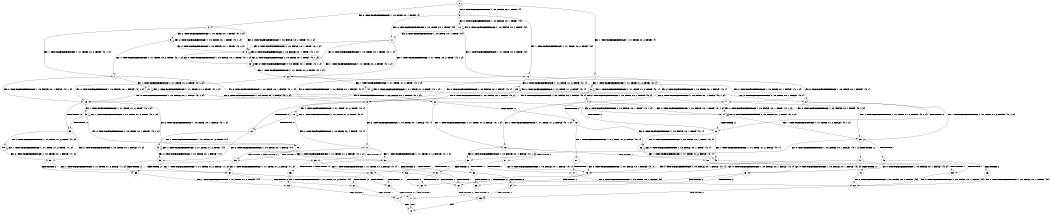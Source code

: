 digraph BCG {
size = "7, 10.5";
center = TRUE;
node [shape = circle];
0 [peripheries = 2];
0 -> 1 [label = "EX !1 !ATOMIC_EXCH_BRANCH (1, +1, TRUE, +0, 2, TRUE) !{}"];
0 -> 2 [label = "EX !2 !ATOMIC_EXCH_BRANCH (1, +0, TRUE, +0, 1, TRUE) !{}"];
0 -> 3 [label = "EX !0 !ATOMIC_EXCH_BRANCH (1, +0, FALSE, +0, 1, TRUE) !{}"];
1 -> 4 [label = "EX !2 !ATOMIC_EXCH_BRANCH (1, +0, TRUE, +0, 1, FALSE) !{0, 1}"];
1 -> 5 [label = "EX !0 !ATOMIC_EXCH_BRANCH (1, +0, FALSE, +0, 1, FALSE) !{0, 1}"];
1 -> 6 [label = "EX !1 !ATOMIC_EXCH_BRANCH (1, +1, TRUE, +1, 2, TRUE) !{0, 1}"];
2 -> 7 [label = "EX !1 !ATOMIC_EXCH_BRANCH (1, +1, TRUE, +0, 2, TRUE) !{0, 1, 2}"];
2 -> 8 [label = "EX !0 !ATOMIC_EXCH_BRANCH (1, +0, FALSE, +0, 1, TRUE) !{0, 1, 2}"];
2 -> 9 [label = "EX !2 !ATOMIC_EXCH_BRANCH (1, +0, TRUE, +0, 1, TRUE) !{0, 1, 2}"];
3 -> 10 [label = "EX !1 !ATOMIC_EXCH_BRANCH (1, +1, TRUE, +0, 2, TRUE) !{0}"];
3 -> 11 [label = "EX !2 !ATOMIC_EXCH_BRANCH (1, +0, TRUE, +0, 1, TRUE) !{0}"];
3 -> 12 [label = "EX !0 !ATOMIC_EXCH_BRANCH (1, +0, FALSE, +0, 1, TRUE) !{0}"];
4 -> 13 [label = "TERMINATE !2"];
4 -> 14 [label = "EX !0 !ATOMIC_EXCH_BRANCH (1, +0, FALSE, +0, 1, TRUE) !{0, 1, 2}"];
4 -> 15 [label = "EX !1 !ATOMIC_EXCH_BRANCH (1, +1, TRUE, +1, 2, FALSE) !{0, 1, 2}"];
5 -> 16 [label = "TERMINATE !0"];
5 -> 17 [label = "EX !2 !ATOMIC_EXCH_BRANCH (1, +0, TRUE, +0, 1, FALSE) !{0, 1}"];
5 -> 18 [label = "EX !1 !ATOMIC_EXCH_BRANCH (1, +1, TRUE, +1, 2, TRUE) !{0, 1}"];
6 -> 4 [label = "EX !2 !ATOMIC_EXCH_BRANCH (1, +0, TRUE, +0, 1, FALSE) !{0, 1}"];
6 -> 5 [label = "EX !0 !ATOMIC_EXCH_BRANCH (1, +0, FALSE, +0, 1, FALSE) !{0, 1}"];
6 -> 6 [label = "EX !1 !ATOMIC_EXCH_BRANCH (1, +1, TRUE, +1, 2, TRUE) !{0, 1}"];
7 -> 19 [label = "EX !0 !ATOMIC_EXCH_BRANCH (1, +0, FALSE, +0, 1, FALSE) !{0, 1, 2}"];
7 -> 20 [label = "EX !2 !ATOMIC_EXCH_BRANCH (1, +0, TRUE, +0, 1, FALSE) !{0, 1, 2}"];
7 -> 21 [label = "EX !1 !ATOMIC_EXCH_BRANCH (1, +1, TRUE, +1, 2, TRUE) !{0, 1, 2}"];
8 -> 22 [label = "EX !1 !ATOMIC_EXCH_BRANCH (1, +1, TRUE, +0, 2, TRUE) !{0, 1, 2}"];
8 -> 23 [label = "EX !2 !ATOMIC_EXCH_BRANCH (1, +0, TRUE, +0, 1, TRUE) !{0, 1, 2}"];
8 -> 8 [label = "EX !0 !ATOMIC_EXCH_BRANCH (1, +0, FALSE, +0, 1, TRUE) !{0, 1, 2}"];
9 -> 7 [label = "EX !1 !ATOMIC_EXCH_BRANCH (1, +1, TRUE, +0, 2, TRUE) !{0, 1, 2}"];
9 -> 8 [label = "EX !0 !ATOMIC_EXCH_BRANCH (1, +0, FALSE, +0, 1, TRUE) !{0, 1, 2}"];
9 -> 9 [label = "EX !2 !ATOMIC_EXCH_BRANCH (1, +0, TRUE, +0, 1, TRUE) !{0, 1, 2}"];
10 -> 24 [label = "EX !2 !ATOMIC_EXCH_BRANCH (1, +0, TRUE, +0, 1, FALSE) !{0, 1}"];
10 -> 25 [label = "EX !1 !ATOMIC_EXCH_BRANCH (1, +1, TRUE, +1, 2, TRUE) !{0, 1}"];
10 -> 5 [label = "EX !0 !ATOMIC_EXCH_BRANCH (1, +0, FALSE, +0, 1, FALSE) !{0, 1}"];
11 -> 22 [label = "EX !1 !ATOMIC_EXCH_BRANCH (1, +1, TRUE, +0, 2, TRUE) !{0, 1, 2}"];
11 -> 23 [label = "EX !2 !ATOMIC_EXCH_BRANCH (1, +0, TRUE, +0, 1, TRUE) !{0, 1, 2}"];
11 -> 8 [label = "EX !0 !ATOMIC_EXCH_BRANCH (1, +0, FALSE, +0, 1, TRUE) !{0, 1, 2}"];
12 -> 10 [label = "EX !1 !ATOMIC_EXCH_BRANCH (1, +1, TRUE, +0, 2, TRUE) !{0}"];
12 -> 11 [label = "EX !2 !ATOMIC_EXCH_BRANCH (1, +0, TRUE, +0, 1, TRUE) !{0}"];
12 -> 12 [label = "EX !0 !ATOMIC_EXCH_BRANCH (1, +0, FALSE, +0, 1, TRUE) !{0}"];
13 -> 26 [label = "EX !0 !ATOMIC_EXCH_BRANCH (1, +0, FALSE, +0, 1, TRUE) !{0, 1}"];
13 -> 27 [label = "EX !1 !ATOMIC_EXCH_BRANCH (1, +1, TRUE, +1, 2, FALSE) !{0, 1}"];
14 -> 28 [label = "TERMINATE !2"];
14 -> 29 [label = "EX !1 !ATOMIC_EXCH_BRANCH (1, +1, TRUE, +1, 2, FALSE) !{0, 1, 2}"];
14 -> 14 [label = "EX !0 !ATOMIC_EXCH_BRANCH (1, +0, FALSE, +0, 1, TRUE) !{0, 1, 2}"];
15 -> 30 [label = "TERMINATE !1"];
15 -> 31 [label = "TERMINATE !2"];
15 -> 32 [label = "EX !0 !ATOMIC_EXCH_BRANCH (1, +0, FALSE, +0, 1, FALSE) !{0, 1, 2}"];
16 -> 33 [label = "EX !2 !ATOMIC_EXCH_BRANCH (1, +0, TRUE, +0, 1, FALSE) !{1}"];
16 -> 34 [label = "EX !1 !ATOMIC_EXCH_BRANCH (1, +1, TRUE, +1, 2, TRUE) !{1}"];
17 -> 35 [label = "TERMINATE !2"];
17 -> 36 [label = "TERMINATE !0"];
17 -> 37 [label = "EX !1 !ATOMIC_EXCH_BRANCH (1, +1, TRUE, +1, 2, FALSE) !{0, 1, 2}"];
18 -> 16 [label = "TERMINATE !0"];
18 -> 17 [label = "EX !2 !ATOMIC_EXCH_BRANCH (1, +0, TRUE, +0, 1, FALSE) !{0, 1}"];
18 -> 18 [label = "EX !1 !ATOMIC_EXCH_BRANCH (1, +1, TRUE, +1, 2, TRUE) !{0, 1}"];
19 -> 38 [label = "TERMINATE !0"];
19 -> 39 [label = "EX !2 !ATOMIC_EXCH_BRANCH (1, +0, TRUE, +0, 1, FALSE) !{0, 1, 2}"];
19 -> 40 [label = "EX !1 !ATOMIC_EXCH_BRANCH (1, +1, TRUE, +1, 2, TRUE) !{0, 1, 2}"];
20 -> 13 [label = "TERMINATE !2"];
20 -> 14 [label = "EX !0 !ATOMIC_EXCH_BRANCH (1, +0, FALSE, +0, 1, TRUE) !{0, 1, 2}"];
20 -> 15 [label = "EX !1 !ATOMIC_EXCH_BRANCH (1, +1, TRUE, +1, 2, FALSE) !{0, 1, 2}"];
21 -> 19 [label = "EX !0 !ATOMIC_EXCH_BRANCH (1, +0, FALSE, +0, 1, FALSE) !{0, 1, 2}"];
21 -> 20 [label = "EX !2 !ATOMIC_EXCH_BRANCH (1, +0, TRUE, +0, 1, FALSE) !{0, 1, 2}"];
21 -> 21 [label = "EX !1 !ATOMIC_EXCH_BRANCH (1, +1, TRUE, +1, 2, TRUE) !{0, 1, 2}"];
22 -> 41 [label = "EX !2 !ATOMIC_EXCH_BRANCH (1, +0, TRUE, +0, 1, FALSE) !{0, 1, 2}"];
22 -> 42 [label = "EX !1 !ATOMIC_EXCH_BRANCH (1, +1, TRUE, +1, 2, TRUE) !{0, 1, 2}"];
22 -> 19 [label = "EX !0 !ATOMIC_EXCH_BRANCH (1, +0, FALSE, +0, 1, FALSE) !{0, 1, 2}"];
23 -> 22 [label = "EX !1 !ATOMIC_EXCH_BRANCH (1, +1, TRUE, +0, 2, TRUE) !{0, 1, 2}"];
23 -> 23 [label = "EX !2 !ATOMIC_EXCH_BRANCH (1, +0, TRUE, +0, 1, TRUE) !{0, 1, 2}"];
23 -> 8 [label = "EX !0 !ATOMIC_EXCH_BRANCH (1, +0, FALSE, +0, 1, TRUE) !{0, 1, 2}"];
24 -> 28 [label = "TERMINATE !2"];
24 -> 29 [label = "EX !1 !ATOMIC_EXCH_BRANCH (1, +1, TRUE, +1, 2, FALSE) !{0, 1, 2}"];
24 -> 14 [label = "EX !0 !ATOMIC_EXCH_BRANCH (1, +0, FALSE, +0, 1, TRUE) !{0, 1, 2}"];
25 -> 24 [label = "EX !2 !ATOMIC_EXCH_BRANCH (1, +0, TRUE, +0, 1, FALSE) !{0, 1}"];
25 -> 25 [label = "EX !1 !ATOMIC_EXCH_BRANCH (1, +1, TRUE, +1, 2, TRUE) !{0, 1}"];
25 -> 5 [label = "EX !0 !ATOMIC_EXCH_BRANCH (1, +0, FALSE, +0, 1, FALSE) !{0, 1}"];
26 -> 43 [label = "EX !1 !ATOMIC_EXCH_BRANCH (1, +1, TRUE, +1, 2, FALSE) !{0, 1}"];
26 -> 26 [label = "EX !0 !ATOMIC_EXCH_BRANCH (1, +0, FALSE, +0, 1, TRUE) !{0, 1}"];
27 -> 44 [label = "TERMINATE !1"];
27 -> 45 [label = "EX !0 !ATOMIC_EXCH_BRANCH (1, +0, FALSE, +0, 1, FALSE) !{0, 1}"];
28 -> 43 [label = "EX !1 !ATOMIC_EXCH_BRANCH (1, +1, TRUE, +1, 2, FALSE) !{0, 1}"];
28 -> 26 [label = "EX !0 !ATOMIC_EXCH_BRANCH (1, +0, FALSE, +0, 1, TRUE) !{0, 1}"];
29 -> 46 [label = "TERMINATE !1"];
29 -> 47 [label = "TERMINATE !2"];
29 -> 32 [label = "EX !0 !ATOMIC_EXCH_BRANCH (1, +0, FALSE, +0, 1, FALSE) !{0, 1, 2}"];
30 -> 48 [label = "TERMINATE !2"];
30 -> 49 [label = "EX !0 !ATOMIC_EXCH_BRANCH (1, +0, FALSE, +0, 1, FALSE) !{0, 2}"];
31 -> 44 [label = "TERMINATE !1"];
31 -> 45 [label = "EX !0 !ATOMIC_EXCH_BRANCH (1, +0, FALSE, +0, 1, FALSE) !{0, 1}"];
32 -> 50 [label = "TERMINATE !1"];
32 -> 51 [label = "TERMINATE !2"];
32 -> 52 [label = "TERMINATE !0"];
33 -> 53 [label = "TERMINATE !2"];
33 -> 54 [label = "EX !1 !ATOMIC_EXCH_BRANCH (1, +1, TRUE, +1, 2, FALSE) !{1, 2}"];
34 -> 33 [label = "EX !2 !ATOMIC_EXCH_BRANCH (1, +0, TRUE, +0, 1, FALSE) !{1}"];
34 -> 34 [label = "EX !1 !ATOMIC_EXCH_BRANCH (1, +1, TRUE, +1, 2, TRUE) !{1}"];
35 -> 55 [label = "TERMINATE !0"];
35 -> 56 [label = "EX !1 !ATOMIC_EXCH_BRANCH (1, +1, TRUE, +1, 2, FALSE) !{0, 1}"];
36 -> 53 [label = "TERMINATE !2"];
36 -> 54 [label = "EX !1 !ATOMIC_EXCH_BRANCH (1, +1, TRUE, +1, 2, FALSE) !{1, 2}"];
37 -> 50 [label = "TERMINATE !1"];
37 -> 51 [label = "TERMINATE !2"];
37 -> 52 [label = "TERMINATE !0"];
38 -> 57 [label = "EX !2 !ATOMIC_EXCH_BRANCH (1, +0, TRUE, +0, 1, FALSE) !{1, 2}"];
38 -> 58 [label = "EX !1 !ATOMIC_EXCH_BRANCH (1, +1, TRUE, +1, 2, TRUE) !{1, 2}"];
39 -> 35 [label = "TERMINATE !2"];
39 -> 36 [label = "TERMINATE !0"];
39 -> 37 [label = "EX !1 !ATOMIC_EXCH_BRANCH (1, +1, TRUE, +1, 2, FALSE) !{0, 1, 2}"];
40 -> 38 [label = "TERMINATE !0"];
40 -> 39 [label = "EX !2 !ATOMIC_EXCH_BRANCH (1, +0, TRUE, +0, 1, FALSE) !{0, 1, 2}"];
40 -> 40 [label = "EX !1 !ATOMIC_EXCH_BRANCH (1, +1, TRUE, +1, 2, TRUE) !{0, 1, 2}"];
41 -> 28 [label = "TERMINATE !2"];
41 -> 29 [label = "EX !1 !ATOMIC_EXCH_BRANCH (1, +1, TRUE, +1, 2, FALSE) !{0, 1, 2}"];
41 -> 14 [label = "EX !0 !ATOMIC_EXCH_BRANCH (1, +0, FALSE, +0, 1, TRUE) !{0, 1, 2}"];
42 -> 41 [label = "EX !2 !ATOMIC_EXCH_BRANCH (1, +0, TRUE, +0, 1, FALSE) !{0, 1, 2}"];
42 -> 42 [label = "EX !1 !ATOMIC_EXCH_BRANCH (1, +1, TRUE, +1, 2, TRUE) !{0, 1, 2}"];
42 -> 19 [label = "EX !0 !ATOMIC_EXCH_BRANCH (1, +0, FALSE, +0, 1, FALSE) !{0, 1, 2}"];
43 -> 59 [label = "TERMINATE !1"];
43 -> 45 [label = "EX !0 !ATOMIC_EXCH_BRANCH (1, +0, FALSE, +0, 1, FALSE) !{0, 1}"];
44 -> 60 [label = "EX !0 !ATOMIC_EXCH_BRANCH (1, +0, FALSE, +0, 1, FALSE) !{0}"];
45 -> 61 [label = "TERMINATE !1"];
45 -> 62 [label = "TERMINATE !0"];
46 -> 63 [label = "TERMINATE !2"];
46 -> 49 [label = "EX !0 !ATOMIC_EXCH_BRANCH (1, +0, FALSE, +0, 1, FALSE) !{0, 2}"];
47 -> 59 [label = "TERMINATE !1"];
47 -> 45 [label = "EX !0 !ATOMIC_EXCH_BRANCH (1, +0, FALSE, +0, 1, FALSE) !{0, 1}"];
48 -> 60 [label = "EX !0 !ATOMIC_EXCH_BRANCH (1, +0, FALSE, +0, 1, FALSE) !{0}"];
49 -> 64 [label = "TERMINATE !2"];
49 -> 65 [label = "TERMINATE !0"];
50 -> 64 [label = "TERMINATE !2"];
50 -> 65 [label = "TERMINATE !0"];
51 -> 61 [label = "TERMINATE !1"];
51 -> 62 [label = "TERMINATE !0"];
52 -> 66 [label = "TERMINATE !1"];
52 -> 67 [label = "TERMINATE !2"];
53 -> 68 [label = "EX !1 !ATOMIC_EXCH_BRANCH (1, +1, TRUE, +1, 2, FALSE) !{1}"];
54 -> 66 [label = "TERMINATE !1"];
54 -> 67 [label = "TERMINATE !2"];
55 -> 68 [label = "EX !1 !ATOMIC_EXCH_BRANCH (1, +1, TRUE, +1, 2, FALSE) !{1}"];
56 -> 61 [label = "TERMINATE !1"];
56 -> 62 [label = "TERMINATE !0"];
57 -> 53 [label = "TERMINATE !2"];
57 -> 54 [label = "EX !1 !ATOMIC_EXCH_BRANCH (1, +1, TRUE, +1, 2, FALSE) !{1, 2}"];
58 -> 57 [label = "EX !2 !ATOMIC_EXCH_BRANCH (1, +0, TRUE, +0, 1, FALSE) !{1, 2}"];
58 -> 58 [label = "EX !1 !ATOMIC_EXCH_BRANCH (1, +1, TRUE, +1, 2, TRUE) !{1, 2}"];
59 -> 60 [label = "EX !0 !ATOMIC_EXCH_BRANCH (1, +0, FALSE, +0, 1, FALSE) !{0}"];
60 -> 69 [label = "TERMINATE !0"];
61 -> 69 [label = "TERMINATE !0"];
62 -> 70 [label = "TERMINATE !1"];
63 -> 60 [label = "EX !0 !ATOMIC_EXCH_BRANCH (1, +0, FALSE, +0, 1, FALSE) !{0}"];
64 -> 69 [label = "TERMINATE !0"];
65 -> 71 [label = "TERMINATE !2"];
66 -> 71 [label = "TERMINATE !2"];
67 -> 70 [label = "TERMINATE !1"];
68 -> 70 [label = "TERMINATE !1"];
69 -> 72 [label = "exit"];
70 -> 72 [label = "exit"];
71 -> 72 [label = "exit"];
}
